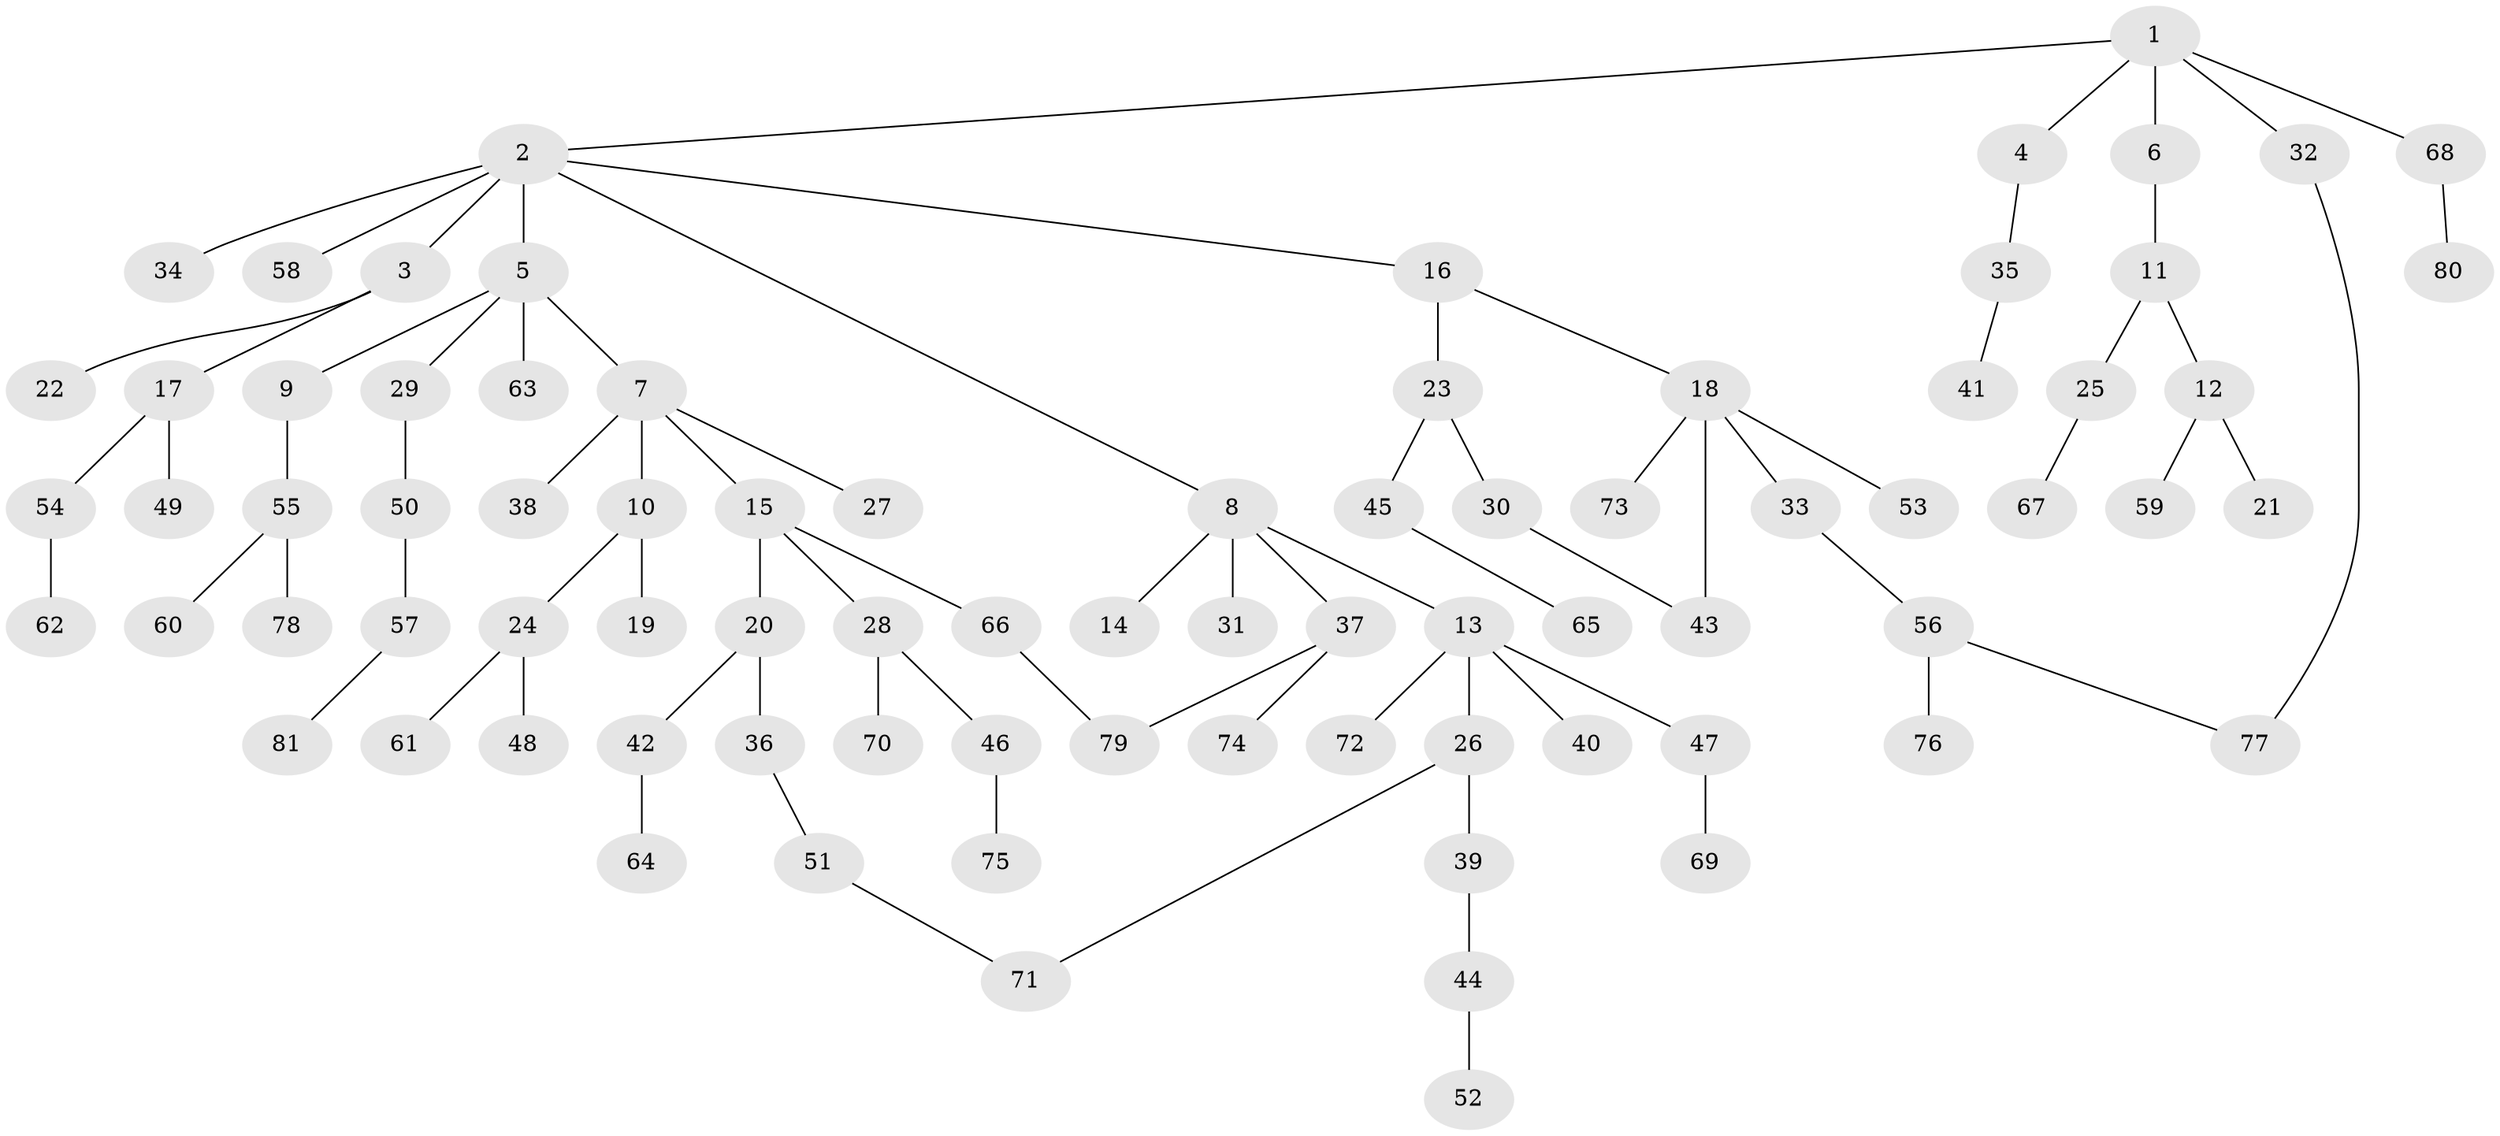 // Generated by graph-tools (version 1.1) at 2025/49/03/09/25 03:49:17]
// undirected, 81 vertices, 84 edges
graph export_dot {
graph [start="1"]
  node [color=gray90,style=filled];
  1;
  2;
  3;
  4;
  5;
  6;
  7;
  8;
  9;
  10;
  11;
  12;
  13;
  14;
  15;
  16;
  17;
  18;
  19;
  20;
  21;
  22;
  23;
  24;
  25;
  26;
  27;
  28;
  29;
  30;
  31;
  32;
  33;
  34;
  35;
  36;
  37;
  38;
  39;
  40;
  41;
  42;
  43;
  44;
  45;
  46;
  47;
  48;
  49;
  50;
  51;
  52;
  53;
  54;
  55;
  56;
  57;
  58;
  59;
  60;
  61;
  62;
  63;
  64;
  65;
  66;
  67;
  68;
  69;
  70;
  71;
  72;
  73;
  74;
  75;
  76;
  77;
  78;
  79;
  80;
  81;
  1 -- 2;
  1 -- 4;
  1 -- 6;
  1 -- 32;
  1 -- 68;
  2 -- 3;
  2 -- 5;
  2 -- 8;
  2 -- 16;
  2 -- 34;
  2 -- 58;
  3 -- 17;
  3 -- 22;
  4 -- 35;
  5 -- 7;
  5 -- 9;
  5 -- 29;
  5 -- 63;
  6 -- 11;
  7 -- 10;
  7 -- 15;
  7 -- 27;
  7 -- 38;
  8 -- 13;
  8 -- 14;
  8 -- 31;
  8 -- 37;
  9 -- 55;
  10 -- 19;
  10 -- 24;
  11 -- 12;
  11 -- 25;
  12 -- 21;
  12 -- 59;
  13 -- 26;
  13 -- 40;
  13 -- 47;
  13 -- 72;
  15 -- 20;
  15 -- 28;
  15 -- 66;
  16 -- 18;
  16 -- 23;
  17 -- 49;
  17 -- 54;
  18 -- 33;
  18 -- 53;
  18 -- 73;
  18 -- 43;
  20 -- 36;
  20 -- 42;
  23 -- 30;
  23 -- 45;
  24 -- 48;
  24 -- 61;
  25 -- 67;
  26 -- 39;
  26 -- 71;
  28 -- 46;
  28 -- 70;
  29 -- 50;
  30 -- 43;
  32 -- 77;
  33 -- 56;
  35 -- 41;
  36 -- 51;
  37 -- 74;
  37 -- 79;
  39 -- 44;
  42 -- 64;
  44 -- 52;
  45 -- 65;
  46 -- 75;
  47 -- 69;
  50 -- 57;
  51 -- 71;
  54 -- 62;
  55 -- 60;
  55 -- 78;
  56 -- 76;
  56 -- 77;
  57 -- 81;
  66 -- 79;
  68 -- 80;
}
